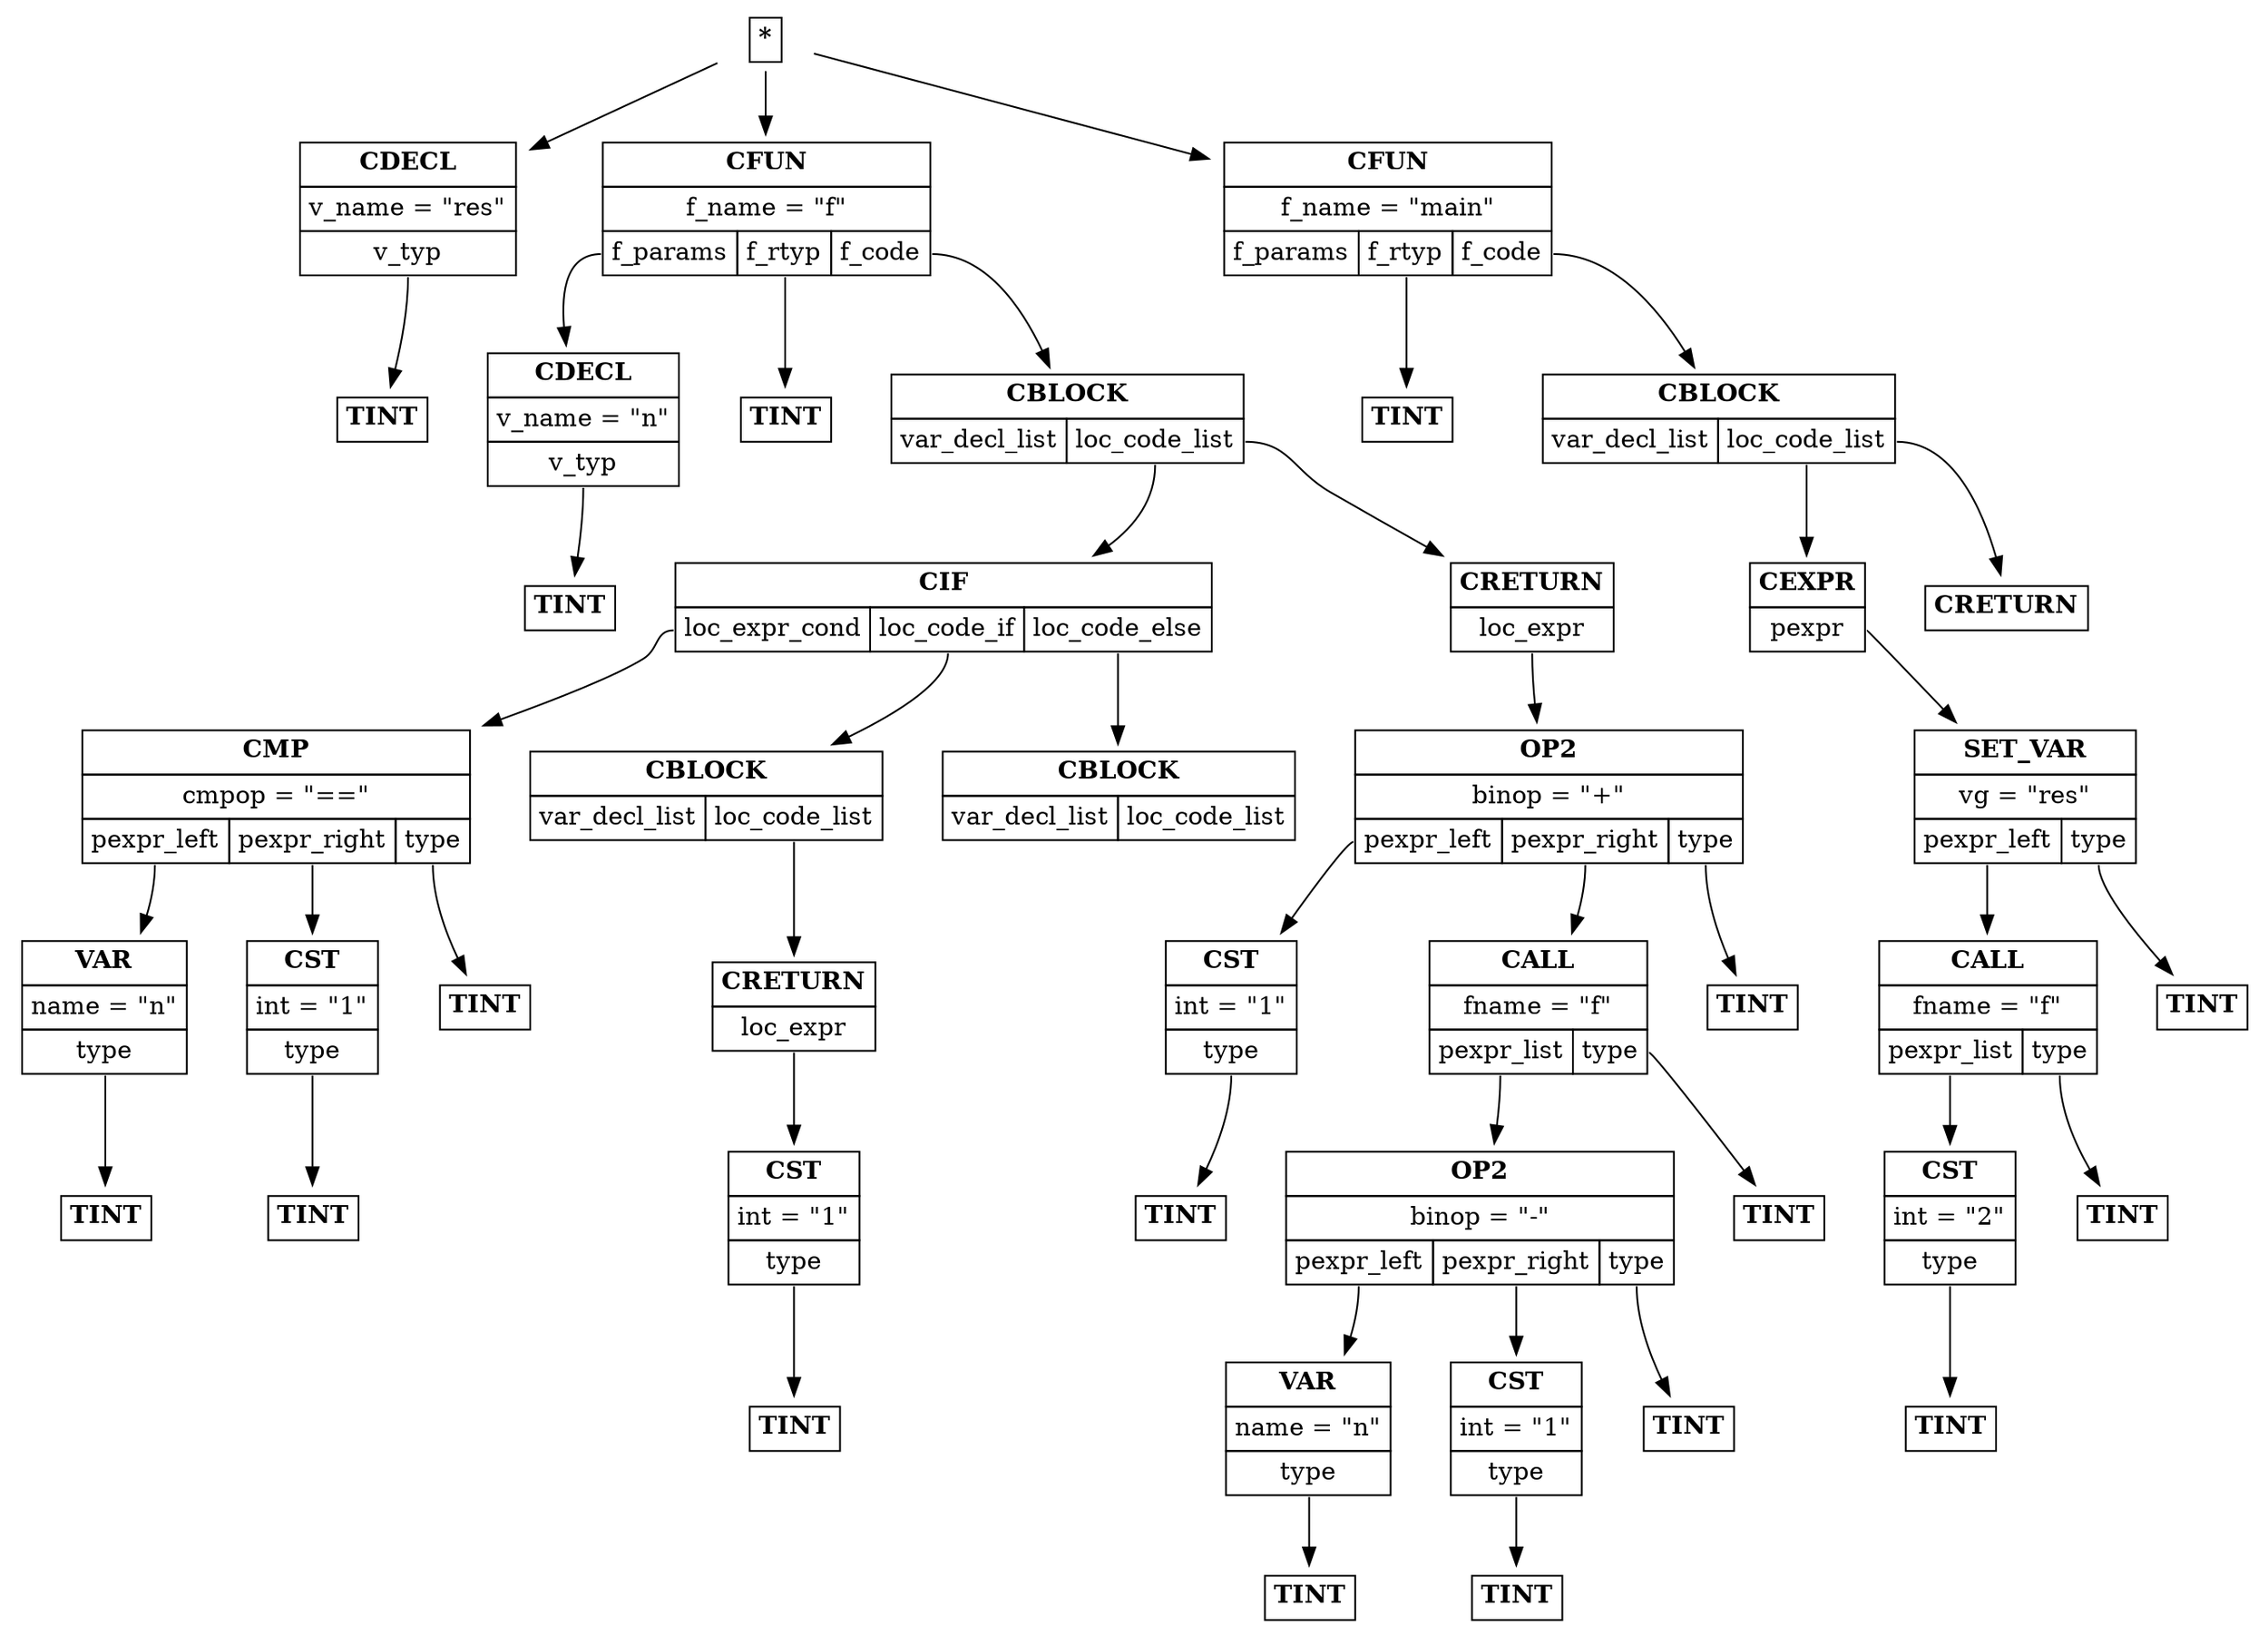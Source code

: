 digraph ast {
node [shape=plaintext];
root [label=<<table border='0' cellborder='1' cellspacing='0' cellpadding='4'><tr ><td colspan = '1'><b >*</b></td></tr></table>>]
CDECL_1 [label=<<table border='0' cellborder='1' cellspacing='0' cellpadding='4'><tr ><td colspan = '1'><b >CDECL</b></td></tr><tr ><td colspan = '1'>v_name = "res"</td></tr><tr ><td port='v_typ'>v_typ</td></tr></table>>]
root -> CDECL_1
TINT_2 [label=<<table border='0' cellborder='1' cellspacing='0' cellpadding='4'><tr ><td colspan = '1'><b >TINT</b></td></tr></table>>]
CDECL_1:v_typ -> TINT_2
CFUN_3 [label=<<table border='0' cellborder='1' cellspacing='0' cellpadding='4'><tr ><td colspan = '3'><b >CFUN</b></td></tr><tr ><td colspan = '3'>f_name = "f"</td></tr><tr ><td port='f_params'>f_params</td><td port='f_rtyp'>f_rtyp</td><td port='f_code'>f_code</td></tr></table>>]
root -> CFUN_3
CDECL_4 [label=<<table border='0' cellborder='1' cellspacing='0' cellpadding='4'><tr ><td colspan = '1'><b >CDECL</b></td></tr><tr ><td colspan = '1'>v_name = "n"</td></tr><tr ><td port='v_typ'>v_typ</td></tr></table>>]
CFUN_3:f_params -> CDECL_4
TINT_5 [label=<<table border='0' cellborder='1' cellspacing='0' cellpadding='4'><tr ><td colspan = '1'><b >TINT</b></td></tr></table>>]
CDECL_4:v_typ -> TINT_5
TINT_6 [label=<<table border='0' cellborder='1' cellspacing='0' cellpadding='4'><tr ><td colspan = '1'><b >TINT</b></td></tr></table>>]
CFUN_3:f_rtyp -> TINT_6
CBLOCK_7 [label=<<table border='0' cellborder='1' cellspacing='0' cellpadding='4'><tr ><td colspan = '2'><b >CBLOCK</b></td></tr><tr ><td port='var_decl_list'>var_decl_list</td><td port='loc_code_list'>loc_code_list</td></tr></table>>]
CFUN_3:f_code -> CBLOCK_7
CIF_8 [label=<<table border='0' cellborder='1' cellspacing='0' cellpadding='4'><tr ><td colspan = '3'><b >CIF</b></td></tr><tr ><td port='loc_expr_cond'>loc_expr_cond</td><td port='loc_code_if'>loc_code_if</td><td port='loc_code_else'>loc_code_else</td></tr></table>>]
CBLOCK_7:loc_code_list -> CIF_8
CMP_9 [label=<<table border='0' cellborder='1' cellspacing='0' cellpadding='4'><tr ><td colspan = '3'><b >CMP</b></td></tr><tr ><td colspan = '3'>cmpop = "=="</td></tr><tr ><td port='pexpr_left'>pexpr_left</td><td port='pexpr_right'>pexpr_right</td><td port='type'>type</td></tr></table>>]
CIF_8:loc_expr_cond -> CMP_9
VAR_10 [label=<<table border='0' cellborder='1' cellspacing='0' cellpadding='4'><tr ><td colspan = '1'><b >VAR</b></td></tr><tr ><td colspan = '1'>name = "n"</td></tr><tr ><td port='type'>type</td></tr></table>>]
CMP_9:pexpr_left -> VAR_10
TINT_11 [label=<<table border='0' cellborder='1' cellspacing='0' cellpadding='4'><tr ><td colspan = '1'><b >TINT</b></td></tr></table>>]
VAR_10:type -> TINT_11
CST_12 [label=<<table border='0' cellborder='1' cellspacing='0' cellpadding='4'><tr ><td colspan = '1'><b >CST</b></td></tr><tr ><td colspan = '1'>int = "1"</td></tr><tr ><td port='type'>type</td></tr></table>>]
CMP_9:pexpr_right -> CST_12
TINT_13 [label=<<table border='0' cellborder='1' cellspacing='0' cellpadding='4'><tr ><td colspan = '1'><b >TINT</b></td></tr></table>>]
CST_12:type -> TINT_13
TINT_14 [label=<<table border='0' cellborder='1' cellspacing='0' cellpadding='4'><tr ><td colspan = '1'><b >TINT</b></td></tr></table>>]
CMP_9:type -> TINT_14
CBLOCK_15 [label=<<table border='0' cellborder='1' cellspacing='0' cellpadding='4'><tr ><td colspan = '2'><b >CBLOCK</b></td></tr><tr ><td port='var_decl_list'>var_decl_list</td><td port='loc_code_list'>loc_code_list</td></tr></table>>]
CIF_8:loc_code_if -> CBLOCK_15
CRETURN_16 [label=<<table border='0' cellborder='1' cellspacing='0' cellpadding='4'><tr ><td colspan = '1'><b >CRETURN</b></td></tr><tr ><td port='loc_expr'>loc_expr</td></tr></table>>]
CBLOCK_15:loc_code_list -> CRETURN_16
CST_17 [label=<<table border='0' cellborder='1' cellspacing='0' cellpadding='4'><tr ><td colspan = '1'><b >CST</b></td></tr><tr ><td colspan = '1'>int = "1"</td></tr><tr ><td port='type'>type</td></tr></table>>]
CRETURN_16:loc_expr -> CST_17
TINT_18 [label=<<table border='0' cellborder='1' cellspacing='0' cellpadding='4'><tr ><td colspan = '1'><b >TINT</b></td></tr></table>>]
CST_17:type -> TINT_18
CBLOCK_19 [label=<<table border='0' cellborder='1' cellspacing='0' cellpadding='4'><tr ><td colspan = '2'><b >CBLOCK</b></td></tr><tr ><td port='var_decl_list'>var_decl_list</td><td port='loc_code_list'>loc_code_list</td></tr></table>>]
CIF_8:loc_code_else -> CBLOCK_19
CRETURN_20 [label=<<table border='0' cellborder='1' cellspacing='0' cellpadding='4'><tr ><td colspan = '1'><b >CRETURN</b></td></tr><tr ><td port='loc_expr'>loc_expr</td></tr></table>>]
CBLOCK_7:loc_code_list -> CRETURN_20
OP2_21 [label=<<table border='0' cellborder='1' cellspacing='0' cellpadding='4'><tr ><td colspan = '3'><b >OP2</b></td></tr><tr ><td colspan = '3'>binop = "+"</td></tr><tr ><td port='pexpr_left'>pexpr_left</td><td port='pexpr_right'>pexpr_right</td><td port='type'>type</td></tr></table>>]
CRETURN_20:loc_expr -> OP2_21
CST_22 [label=<<table border='0' cellborder='1' cellspacing='0' cellpadding='4'><tr ><td colspan = '1'><b >CST</b></td></tr><tr ><td colspan = '1'>int = "1"</td></tr><tr ><td port='type'>type</td></tr></table>>]
OP2_21:pexpr_left -> CST_22
TINT_23 [label=<<table border='0' cellborder='1' cellspacing='0' cellpadding='4'><tr ><td colspan = '1'><b >TINT</b></td></tr></table>>]
CST_22:type -> TINT_23
CALL_24 [label=<<table border='0' cellborder='1' cellspacing='0' cellpadding='4'><tr ><td colspan = '2'><b >CALL</b></td></tr><tr ><td colspan = '2'>fname = "f"</td></tr><tr ><td port='pexpr_list'>pexpr_list</td><td port='type'>type</td></tr></table>>]
OP2_21:pexpr_right -> CALL_24
OP2_25 [label=<<table border='0' cellborder='1' cellspacing='0' cellpadding='4'><tr ><td colspan = '3'><b >OP2</b></td></tr><tr ><td colspan = '3'>binop = "-"</td></tr><tr ><td port='pexpr_left'>pexpr_left</td><td port='pexpr_right'>pexpr_right</td><td port='type'>type</td></tr></table>>]
CALL_24:pexpr_list -> OP2_25
VAR_26 [label=<<table border='0' cellborder='1' cellspacing='0' cellpadding='4'><tr ><td colspan = '1'><b >VAR</b></td></tr><tr ><td colspan = '1'>name = "n"</td></tr><tr ><td port='type'>type</td></tr></table>>]
OP2_25:pexpr_left -> VAR_26
TINT_27 [label=<<table border='0' cellborder='1' cellspacing='0' cellpadding='4'><tr ><td colspan = '1'><b >TINT</b></td></tr></table>>]
VAR_26:type -> TINT_27
CST_28 [label=<<table border='0' cellborder='1' cellspacing='0' cellpadding='4'><tr ><td colspan = '1'><b >CST</b></td></tr><tr ><td colspan = '1'>int = "1"</td></tr><tr ><td port='type'>type</td></tr></table>>]
OP2_25:pexpr_right -> CST_28
TINT_29 [label=<<table border='0' cellborder='1' cellspacing='0' cellpadding='4'><tr ><td colspan = '1'><b >TINT</b></td></tr></table>>]
CST_28:type -> TINT_29
TINT_30 [label=<<table border='0' cellborder='1' cellspacing='0' cellpadding='4'><tr ><td colspan = '1'><b >TINT</b></td></tr></table>>]
OP2_25:type -> TINT_30
TINT_31 [label=<<table border='0' cellborder='1' cellspacing='0' cellpadding='4'><tr ><td colspan = '1'><b >TINT</b></td></tr></table>>]
CALL_24:type -> TINT_31
TINT_32 [label=<<table border='0' cellborder='1' cellspacing='0' cellpadding='4'><tr ><td colspan = '1'><b >TINT</b></td></tr></table>>]
OP2_21:type -> TINT_32
CFUN_33 [label=<<table border='0' cellborder='1' cellspacing='0' cellpadding='4'><tr ><td colspan = '3'><b >CFUN</b></td></tr><tr ><td colspan = '3'>f_name = "main"</td></tr><tr ><td port='f_params'>f_params</td><td port='f_rtyp'>f_rtyp</td><td port='f_code'>f_code</td></tr></table>>]
root -> CFUN_33
TINT_34 [label=<<table border='0' cellborder='1' cellspacing='0' cellpadding='4'><tr ><td colspan = '1'><b >TINT</b></td></tr></table>>]
CFUN_33:f_rtyp -> TINT_34
CBLOCK_35 [label=<<table border='0' cellborder='1' cellspacing='0' cellpadding='4'><tr ><td colspan = '2'><b >CBLOCK</b></td></tr><tr ><td port='var_decl_list'>var_decl_list</td><td port='loc_code_list'>loc_code_list</td></tr></table>>]
CFUN_33:f_code -> CBLOCK_35
CEXPR_36 [label=<<table border='0' cellborder='1' cellspacing='0' cellpadding='4'><tr ><td colspan = '1'><b >CEXPR</b></td></tr><tr ><td port='pexpr'>pexpr</td></tr></table>>]
CBLOCK_35:loc_code_list -> CEXPR_36
SET_VAR_37 [label=<<table border='0' cellborder='1' cellspacing='0' cellpadding='4'><tr ><td colspan = '2'><b >SET_VAR</b></td></tr><tr ><td colspan = '2'>vg = "res"</td></tr><tr ><td port='pexpr_left'>pexpr_left</td><td port='type'>type</td></tr></table>>]
CEXPR_36:pexpr -> SET_VAR_37
CALL_38 [label=<<table border='0' cellborder='1' cellspacing='0' cellpadding='4'><tr ><td colspan = '2'><b >CALL</b></td></tr><tr ><td colspan = '2'>fname = "f"</td></tr><tr ><td port='pexpr_list'>pexpr_list</td><td port='type'>type</td></tr></table>>]
SET_VAR_37:pexpr_left -> CALL_38
CST_39 [label=<<table border='0' cellborder='1' cellspacing='0' cellpadding='4'><tr ><td colspan = '1'><b >CST</b></td></tr><tr ><td colspan = '1'>int = "2"</td></tr><tr ><td port='type'>type</td></tr></table>>]
CALL_38:pexpr_list -> CST_39
TINT_40 [label=<<table border='0' cellborder='1' cellspacing='0' cellpadding='4'><tr ><td colspan = '1'><b >TINT</b></td></tr></table>>]
CST_39:type -> TINT_40
TINT_41 [label=<<table border='0' cellborder='1' cellspacing='0' cellpadding='4'><tr ><td colspan = '1'><b >TINT</b></td></tr></table>>]
CALL_38:type -> TINT_41
TINT_42 [label=<<table border='0' cellborder='1' cellspacing='0' cellpadding='4'><tr ><td colspan = '1'><b >TINT</b></td></tr></table>>]
SET_VAR_37:type -> TINT_42
CRETURN_43 [label=<<table border='0' cellborder='1' cellspacing='0' cellpadding='4'><tr ><td colspan = '1'><b >CRETURN</b></td></tr></table>>]
CBLOCK_35:loc_code_list -> CRETURN_43
}